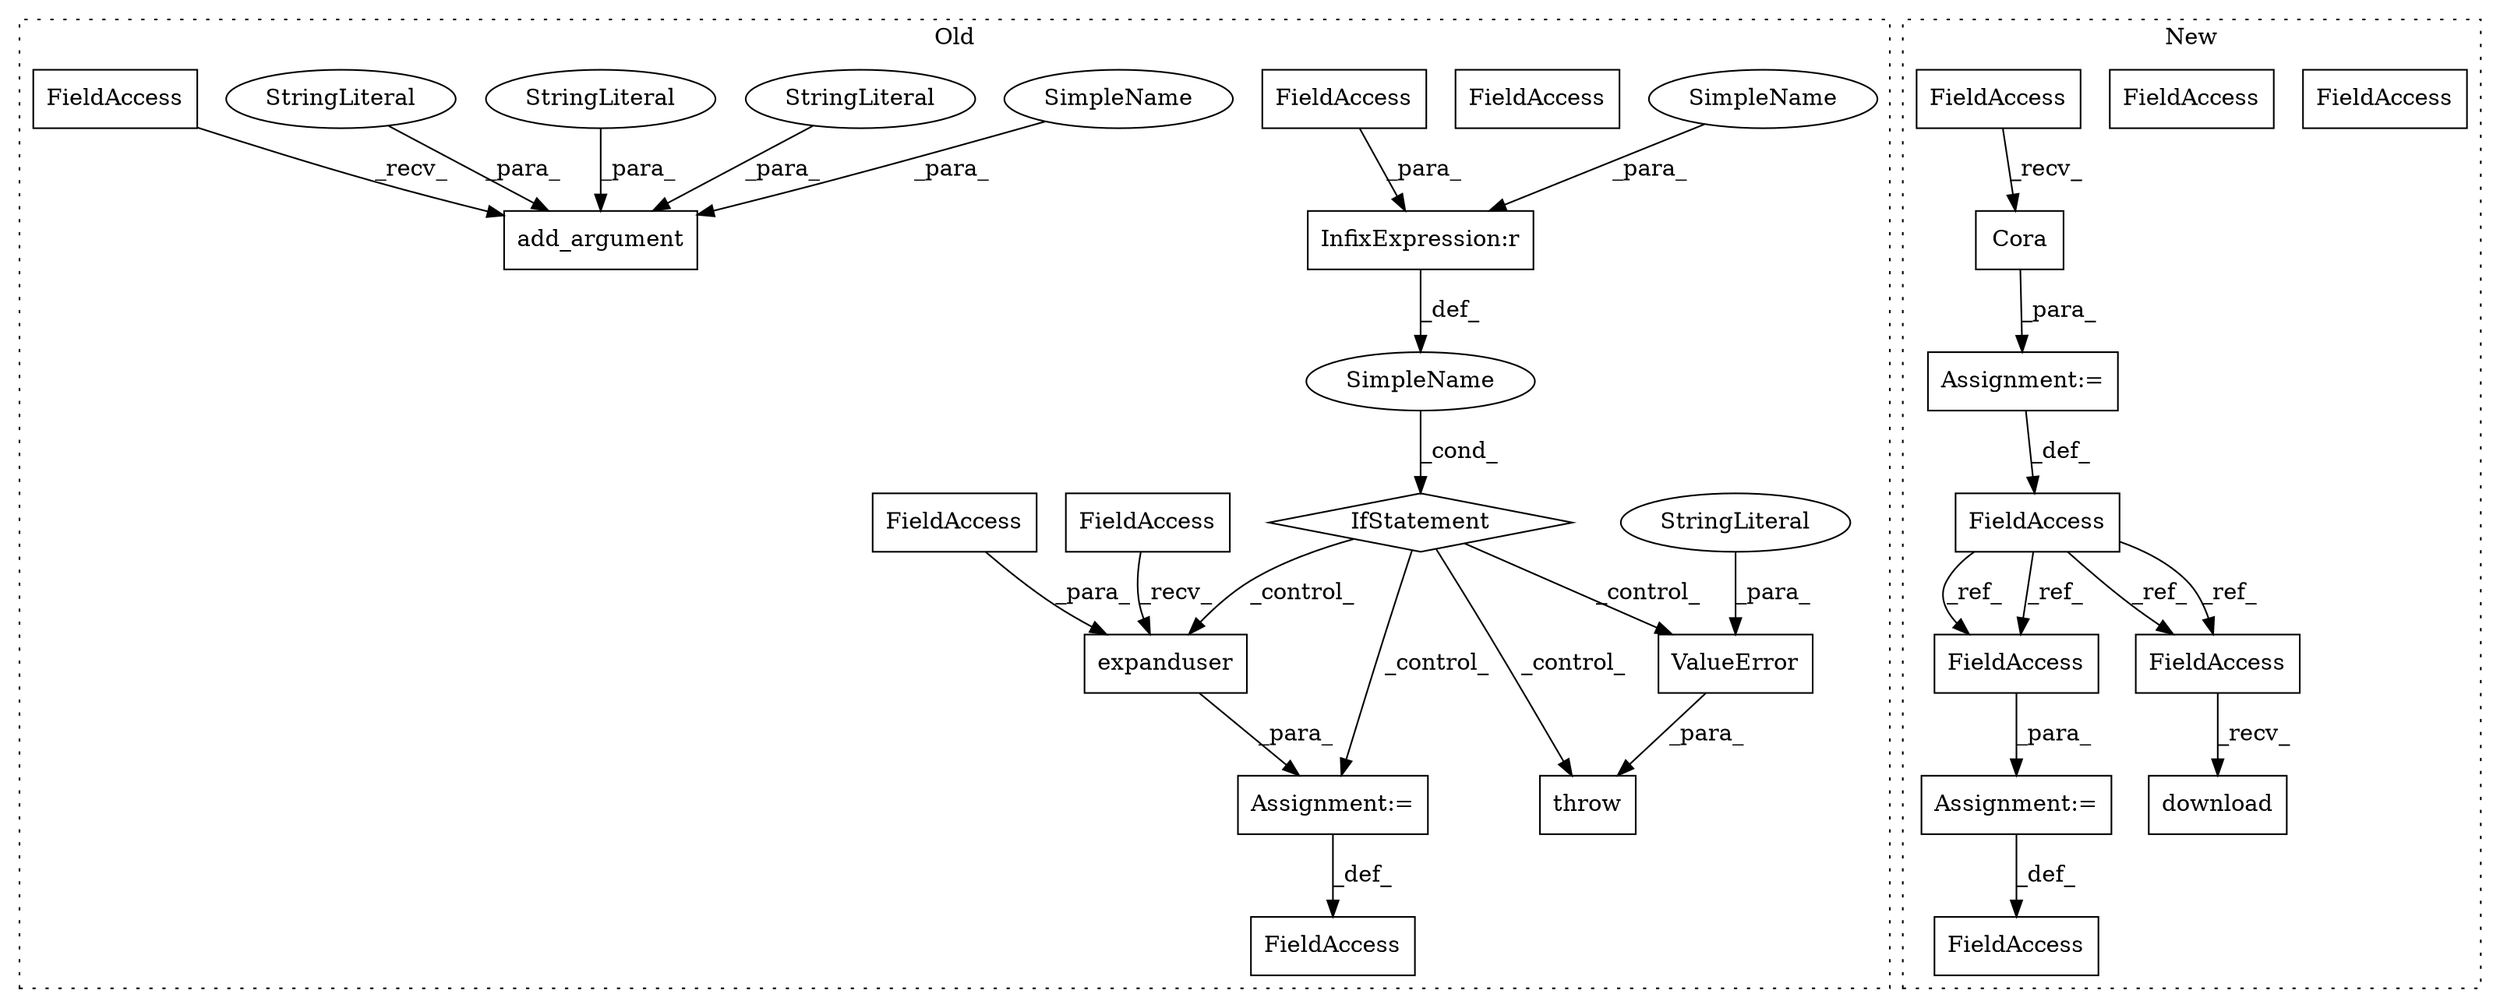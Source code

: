 digraph G {
subgraph cluster0 {
1 [label="expanduser" a="32" s="5597,5621" l="11,1" shape="box"];
3 [label="SimpleName" a="42" s="" l="" shape="ellipse"];
4 [label="throw" a="53" s="5648" l="6" shape="box"];
5 [label="InfixExpression:r" a="27" s="5559" l="4" shape="box"];
8 [label="FieldAccess" a="22" s="5579" l="9" shape="box"];
9 [label="FieldAccess" a="22" s="5589" l="7" shape="box"];
10 [label="FieldAccess" a="22" s="5546" l="4" shape="box"];
11 [label="FieldAccess" a="22" s="5608" l="4" shape="box"];
13 [label="IfStatement" a="25" s="5542,5567" l="4,2" shape="diamond"];
14 [label="ValueError" a="32" s="5654,5738" l="11,1" shape="box"];
15 [label="add_argument" a="32" s="5377,5462" l="13,1" shape="box"];
16 [label="FieldAccess" a="22" s="5370" l="6" shape="box"];
19 [label="StringLiteral" a="45" s="5395" l="12" shape="ellipse"];
21 [label="StringLiteral" a="45" s="5390" l="4" shape="ellipse"];
22 [label="StringLiteral" a="45" s="5665" l="73" shape="ellipse"];
23 [label="Assignment:=" a="7" s="5588" l="1" shape="box"];
24 [label="StringLiteral" a="45" s="5420" l="42" shape="ellipse"];
27 [label="SimpleName" a="42" s="5563" l="4" shape="ellipse"];
28 [label="SimpleName" a="42" s="5415" l="4" shape="ellipse"];
29 [label="FieldAccess" a="22" s="5370" l="6" shape="box"];
label = "Old";
style="dotted";
}
subgraph cluster1 {
2 [label="download" a="32" s="5510" l="10" shape="box"];
6 [label="FieldAccess" a="22" s="5471" l="7" shape="box"];
7 [label="FieldAccess" a="22" s="5502" l="7" shape="box"];
12 [label="FieldAccess" a="22" s="5538" l="7" shape="box"];
17 [label="Cora" a="32" s="5488" l="6" shape="box"];
18 [label="FieldAccess" a="22" s="5479" l="8" shape="box"];
20 [label="Assignment:=" a="7" s="5478" l="1" shape="box"];
25 [label="FieldAccess" a="22" s="5528" l="9" shape="box"];
26 [label="Assignment:=" a="7" s="5537" l="1" shape="box"];
30 [label="FieldAccess" a="22" s="5538" l="7" shape="box"];
31 [label="FieldAccess" a="22" s="5502" l="7" shape="box"];
label = "New";
style="dotted";
}
1 -> 23 [label="_para_"];
3 -> 13 [label="_cond_"];
5 -> 3 [label="_def_"];
6 -> 31 [label="_ref_"];
6 -> 30 [label="_ref_"];
6 -> 31 [label="_ref_"];
6 -> 30 [label="_ref_"];
9 -> 1 [label="_recv_"];
10 -> 5 [label="_para_"];
11 -> 1 [label="_para_"];
13 -> 1 [label="_control_"];
13 -> 23 [label="_control_"];
13 -> 4 [label="_control_"];
13 -> 14 [label="_control_"];
14 -> 4 [label="_para_"];
17 -> 20 [label="_para_"];
18 -> 17 [label="_recv_"];
19 -> 15 [label="_para_"];
20 -> 6 [label="_def_"];
21 -> 15 [label="_para_"];
22 -> 14 [label="_para_"];
23 -> 8 [label="_def_"];
24 -> 15 [label="_para_"];
26 -> 25 [label="_def_"];
27 -> 5 [label="_para_"];
28 -> 15 [label="_para_"];
29 -> 15 [label="_recv_"];
30 -> 26 [label="_para_"];
31 -> 2 [label="_recv_"];
}